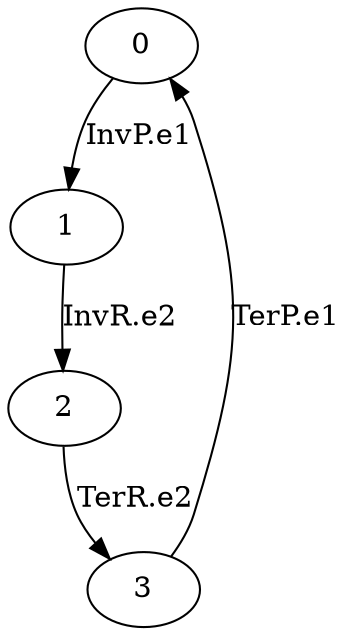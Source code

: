 digraph G {
  0 -> 1 [ label="InvP.e1" ];
  1 -> 2 [ label="InvR.e2" ];
  2 -> 3 [ label="TerR.e2" ];
  3 -> 0 [ label="TerP.e1" ];
}
